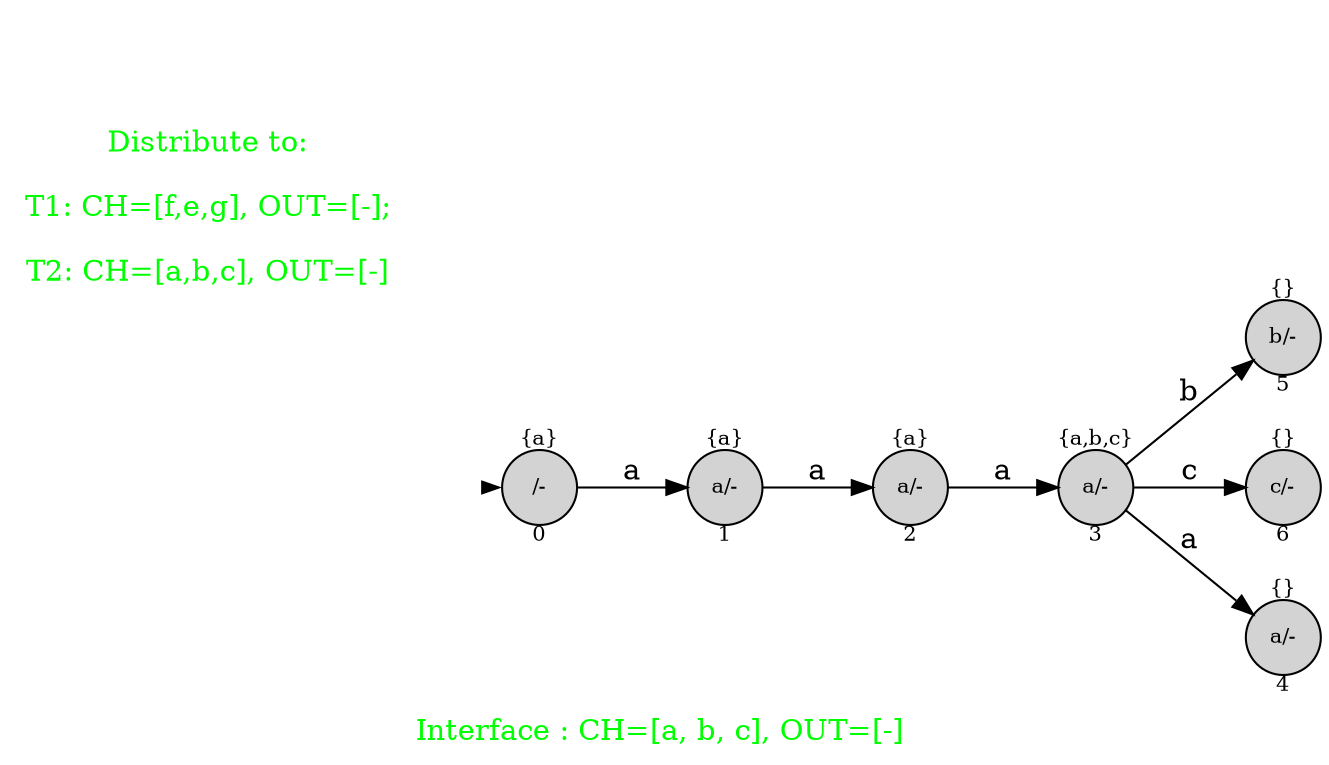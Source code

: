 digraph G {
graph [fontcolor="green",fontsize=14,rankdir=LR,ranksep=0.6,nodesep=0.5,label="
Interface : CH=[a, b, c], OUT=[-] "];

node[shape=circle, style=filled, fixedsize=true, fontsize=10];

init [shape=point,style=invis];

spec [fontcolor="green",fontsize=14,peripheries=0,shape=square,fixedsize=false,style="",label="Distribute to:

T1: CH=[f,e,g], OUT=[-];

T2: CH=[a,b,c], OUT=[-]"];
	1[label="{a}

a/-

1"];

	0[label="{a}

/-

0"];

	3[label="{a,b,c}

a/-

3"];

	5[label="{}

b/-

5"];

	6[label="{}

c/-

6"];

	4[label="{}

a/-

4"];

	2[label="{a}

a/-

2"];

	 init -> 0[penwidth=0,tooltip="initial state"];

	1 -> 2[label="a"];

	0 -> 1[label="a"];

	3 -> 6[label="c"];

	3 -> 5[label="b"];

	3 -> 4[label="a"];

	2 -> 3[label="a"];


}
